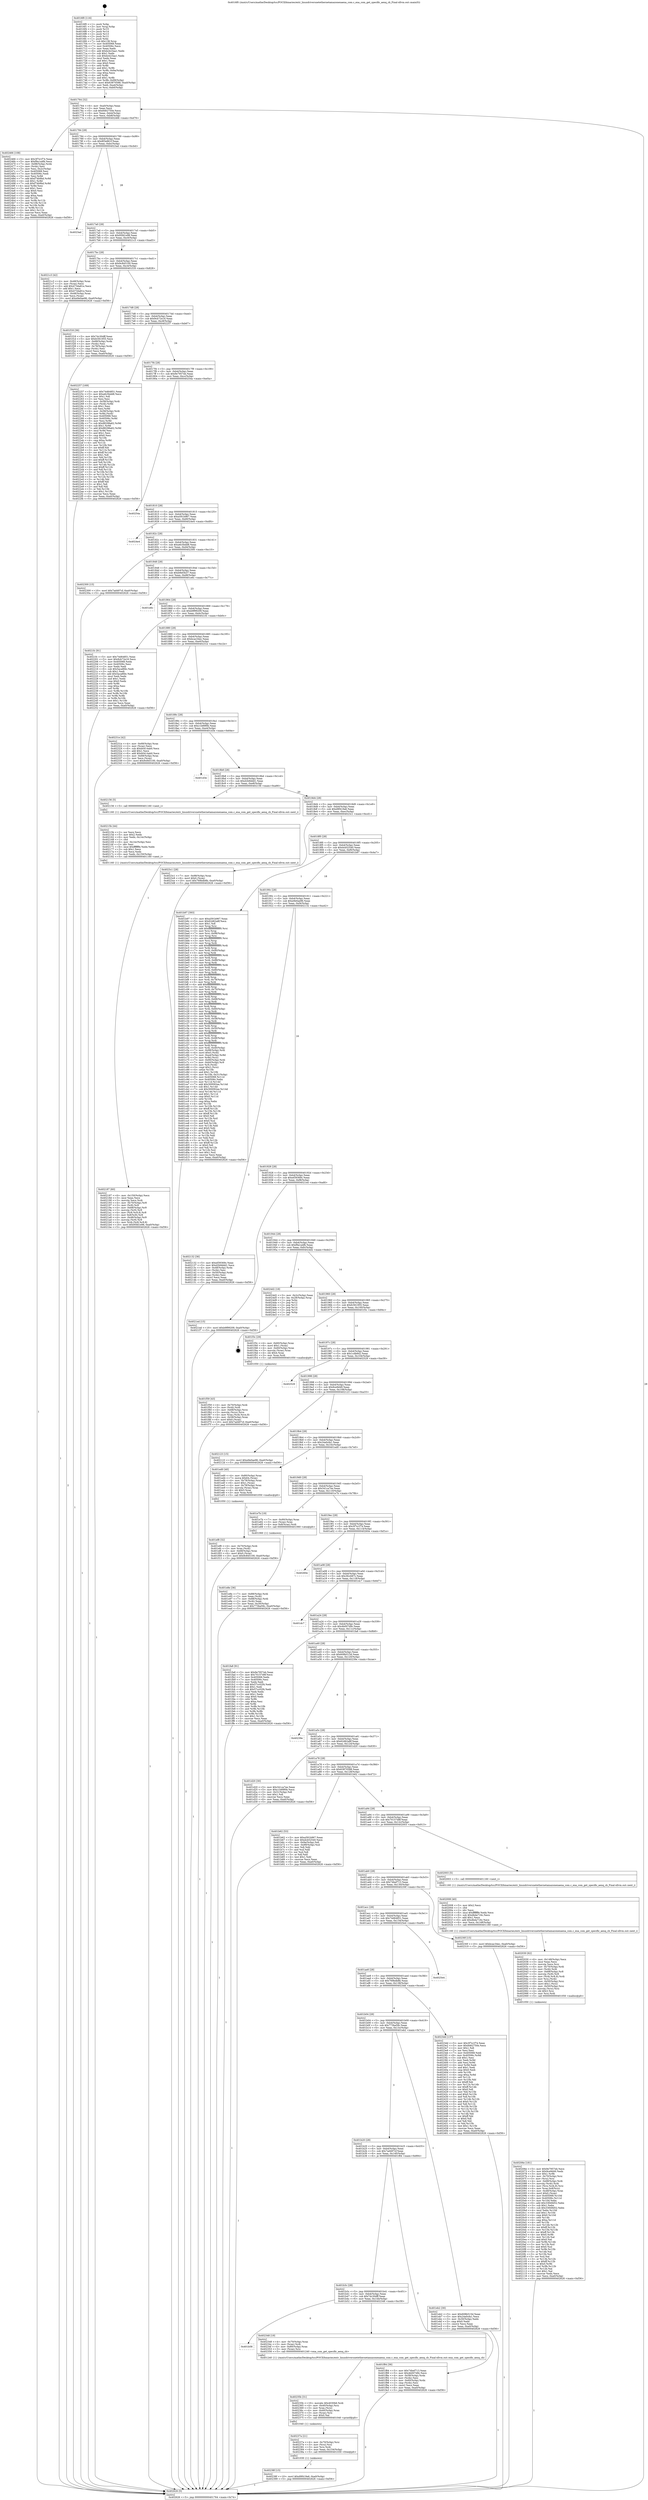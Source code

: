 digraph "0x4016f0" {
  label = "0x4016f0 (/mnt/c/Users/mathe/Desktop/tcc/POCII/binaries/extr_linuxdriversnetethernetamazonenaena_com.c_ena_com_get_specific_aenq_cb_Final-ollvm.out::main(0))"
  labelloc = "t"
  node[shape=record]

  Entry [label="",width=0.3,height=0.3,shape=circle,fillcolor=black,style=filled]
  "0x401764" [label="{
     0x401764 [32]\l
     | [instrs]\l
     &nbsp;&nbsp;0x401764 \<+6\>: mov -0xa0(%rbp),%eax\l
     &nbsp;&nbsp;0x40176a \<+2\>: mov %eax,%ecx\l
     &nbsp;&nbsp;0x40176c \<+6\>: sub $0x8462750e,%ecx\l
     &nbsp;&nbsp;0x401772 \<+6\>: mov %eax,-0xb4(%rbp)\l
     &nbsp;&nbsp;0x401778 \<+6\>: mov %ecx,-0xb8(%rbp)\l
     &nbsp;&nbsp;0x40177e \<+6\>: je 0000000000402466 \<main+0xd76\>\l
  }"]
  "0x402466" [label="{
     0x402466 [108]\l
     | [instrs]\l
     &nbsp;&nbsp;0x402466 \<+5\>: mov $0x3f7e1f74,%eax\l
     &nbsp;&nbsp;0x40246b \<+5\>: mov $0xf9a1a4fb,%ecx\l
     &nbsp;&nbsp;0x402470 \<+7\>: mov -0x98(%rbp),%rdx\l
     &nbsp;&nbsp;0x402477 \<+2\>: mov (%rdx),%esi\l
     &nbsp;&nbsp;0x402479 \<+3\>: mov %esi,-0x2c(%rbp)\l
     &nbsp;&nbsp;0x40247c \<+7\>: mov 0x405068,%esi\l
     &nbsp;&nbsp;0x402483 \<+7\>: mov 0x40506c,%edi\l
     &nbsp;&nbsp;0x40248a \<+3\>: mov %esi,%r8d\l
     &nbsp;&nbsp;0x40248d \<+7\>: add $0xf74b9bd,%r8d\l
     &nbsp;&nbsp;0x402494 \<+4\>: sub $0x1,%r8d\l
     &nbsp;&nbsp;0x402498 \<+7\>: sub $0xf74b9bd,%r8d\l
     &nbsp;&nbsp;0x40249f \<+4\>: imul %r8d,%esi\l
     &nbsp;&nbsp;0x4024a3 \<+3\>: and $0x1,%esi\l
     &nbsp;&nbsp;0x4024a6 \<+3\>: cmp $0x0,%esi\l
     &nbsp;&nbsp;0x4024a9 \<+4\>: sete %r9b\l
     &nbsp;&nbsp;0x4024ad \<+3\>: cmp $0xa,%edi\l
     &nbsp;&nbsp;0x4024b0 \<+4\>: setl %r10b\l
     &nbsp;&nbsp;0x4024b4 \<+3\>: mov %r9b,%r11b\l
     &nbsp;&nbsp;0x4024b7 \<+3\>: and %r10b,%r11b\l
     &nbsp;&nbsp;0x4024ba \<+3\>: xor %r10b,%r9b\l
     &nbsp;&nbsp;0x4024bd \<+3\>: or %r9b,%r11b\l
     &nbsp;&nbsp;0x4024c0 \<+4\>: test $0x1,%r11b\l
     &nbsp;&nbsp;0x4024c4 \<+3\>: cmovne %ecx,%eax\l
     &nbsp;&nbsp;0x4024c7 \<+6\>: mov %eax,-0xa0(%rbp)\l
     &nbsp;&nbsp;0x4024cd \<+5\>: jmp 0000000000402626 \<main+0xf36\>\l
  }"]
  "0x401784" [label="{
     0x401784 [28]\l
     | [instrs]\l
     &nbsp;&nbsp;0x401784 \<+5\>: jmp 0000000000401789 \<main+0x99\>\l
     &nbsp;&nbsp;0x401789 \<+6\>: mov -0xb4(%rbp),%eax\l
     &nbsp;&nbsp;0x40178f \<+5\>: sub $0x8f3e861f,%eax\l
     &nbsp;&nbsp;0x401794 \<+6\>: mov %eax,-0xbc(%rbp)\l
     &nbsp;&nbsp;0x40179a \<+6\>: je 00000000004023ad \<main+0xcbd\>\l
  }"]
  Exit [label="",width=0.3,height=0.3,shape=circle,fillcolor=black,style=filled,peripheries=2]
  "0x4023ad" [label="{
     0x4023ad\l
  }", style=dashed]
  "0x4017a0" [label="{
     0x4017a0 [28]\l
     | [instrs]\l
     &nbsp;&nbsp;0x4017a0 \<+5\>: jmp 00000000004017a5 \<main+0xb5\>\l
     &nbsp;&nbsp;0x4017a5 \<+6\>: mov -0xb4(%rbp),%eax\l
     &nbsp;&nbsp;0x4017ab \<+5\>: sub $0x95fd1e98,%eax\l
     &nbsp;&nbsp;0x4017b0 \<+6\>: mov %eax,-0xc0(%rbp)\l
     &nbsp;&nbsp;0x4017b6 \<+6\>: je 00000000004021c3 \<main+0xad3\>\l
  }"]
  "0x40238f" [label="{
     0x40238f [15]\l
     | [instrs]\l
     &nbsp;&nbsp;0x40238f \<+10\>: movl $0xd9f419a6,-0xa0(%rbp)\l
     &nbsp;&nbsp;0x402399 \<+5\>: jmp 0000000000402626 \<main+0xf36\>\l
  }"]
  "0x4021c3" [label="{
     0x4021c3 [42]\l
     | [instrs]\l
     &nbsp;&nbsp;0x4021c3 \<+4\>: mov -0x48(%rbp),%rax\l
     &nbsp;&nbsp;0x4021c7 \<+2\>: mov (%rax),%ecx\l
     &nbsp;&nbsp;0x4021c9 \<+6\>: add $0x473da81e,%ecx\l
     &nbsp;&nbsp;0x4021cf \<+3\>: add $0x1,%ecx\l
     &nbsp;&nbsp;0x4021d2 \<+6\>: sub $0x473da81e,%ecx\l
     &nbsp;&nbsp;0x4021d8 \<+4\>: mov -0x48(%rbp),%rax\l
     &nbsp;&nbsp;0x4021dc \<+2\>: mov %ecx,(%rax)\l
     &nbsp;&nbsp;0x4021de \<+10\>: movl $0xe9e0ae96,-0xa0(%rbp)\l
     &nbsp;&nbsp;0x4021e8 \<+5\>: jmp 0000000000402626 \<main+0xf36\>\l
  }"]
  "0x4017bc" [label="{
     0x4017bc [28]\l
     | [instrs]\l
     &nbsp;&nbsp;0x4017bc \<+5\>: jmp 00000000004017c1 \<main+0xd1\>\l
     &nbsp;&nbsp;0x4017c1 \<+6\>: mov -0xb4(%rbp),%eax\l
     &nbsp;&nbsp;0x4017c7 \<+5\>: sub $0x9c845100,%eax\l
     &nbsp;&nbsp;0x4017cc \<+6\>: mov %eax,-0xc4(%rbp)\l
     &nbsp;&nbsp;0x4017d2 \<+6\>: je 0000000000401f18 \<main+0x828\>\l
  }"]
  "0x40237a" [label="{
     0x40237a [21]\l
     | [instrs]\l
     &nbsp;&nbsp;0x40237a \<+4\>: mov -0x70(%rbp),%rsi\l
     &nbsp;&nbsp;0x40237e \<+3\>: mov (%rsi),%rsi\l
     &nbsp;&nbsp;0x402381 \<+3\>: mov %rsi,%rdi\l
     &nbsp;&nbsp;0x402384 \<+6\>: mov %eax,-0x154(%rbp)\l
     &nbsp;&nbsp;0x40238a \<+5\>: call 0000000000401030 \<free@plt\>\l
     | [calls]\l
     &nbsp;&nbsp;0x401030 \{1\} (unknown)\l
  }"]
  "0x401f18" [label="{
     0x401f18 [36]\l
     | [instrs]\l
     &nbsp;&nbsp;0x401f18 \<+5\>: mov $0x7dc30dff,%eax\l
     &nbsp;&nbsp;0x401f1d \<+5\>: mov $0xfc561955,%ecx\l
     &nbsp;&nbsp;0x401f22 \<+4\>: mov -0x68(%rbp),%rdx\l
     &nbsp;&nbsp;0x401f26 \<+2\>: mov (%rdx),%esi\l
     &nbsp;&nbsp;0x401f28 \<+4\>: mov -0x78(%rbp),%rdx\l
     &nbsp;&nbsp;0x401f2c \<+2\>: cmp (%rdx),%esi\l
     &nbsp;&nbsp;0x401f2e \<+3\>: cmovl %ecx,%eax\l
     &nbsp;&nbsp;0x401f31 \<+6\>: mov %eax,-0xa0(%rbp)\l
     &nbsp;&nbsp;0x401f37 \<+5\>: jmp 0000000000402626 \<main+0xf36\>\l
  }"]
  "0x4017d8" [label="{
     0x4017d8 [28]\l
     | [instrs]\l
     &nbsp;&nbsp;0x4017d8 \<+5\>: jmp 00000000004017dd \<main+0xed\>\l
     &nbsp;&nbsp;0x4017dd \<+6\>: mov -0xb4(%rbp),%eax\l
     &nbsp;&nbsp;0x4017e3 \<+5\>: sub $0x9cb72e16,%eax\l
     &nbsp;&nbsp;0x4017e8 \<+6\>: mov %eax,-0xc8(%rbp)\l
     &nbsp;&nbsp;0x4017ee \<+6\>: je 0000000000402257 \<main+0xb67\>\l
  }"]
  "0x40235b" [label="{
     0x40235b [31]\l
     | [instrs]\l
     &nbsp;&nbsp;0x40235b \<+10\>: movabs $0x4030b6,%rdi\l
     &nbsp;&nbsp;0x402365 \<+4\>: mov -0x40(%rbp),%rsi\l
     &nbsp;&nbsp;0x402369 \<+3\>: mov %rax,(%rsi)\l
     &nbsp;&nbsp;0x40236c \<+4\>: mov -0x40(%rbp),%rax\l
     &nbsp;&nbsp;0x402370 \<+3\>: mov (%rax),%rsi\l
     &nbsp;&nbsp;0x402373 \<+2\>: mov $0x0,%al\l
     &nbsp;&nbsp;0x402375 \<+5\>: call 0000000000401040 \<printf@plt\>\l
     | [calls]\l
     &nbsp;&nbsp;0x401040 \{1\} (unknown)\l
  }"]
  "0x402257" [label="{
     0x402257 [169]\l
     | [instrs]\l
     &nbsp;&nbsp;0x402257 \<+5\>: mov $0x74d64851,%eax\l
     &nbsp;&nbsp;0x40225c \<+5\>: mov $0xa6c5bdd8,%ecx\l
     &nbsp;&nbsp;0x402261 \<+2\>: mov $0x1,%dl\l
     &nbsp;&nbsp;0x402263 \<+2\>: xor %esi,%esi\l
     &nbsp;&nbsp;0x402265 \<+4\>: mov -0x58(%rbp),%rdi\l
     &nbsp;&nbsp;0x402269 \<+3\>: mov (%rdi),%r8d\l
     &nbsp;&nbsp;0x40226c \<+3\>: sub $0x1,%esi\l
     &nbsp;&nbsp;0x40226f \<+3\>: sub %esi,%r8d\l
     &nbsp;&nbsp;0x402272 \<+4\>: mov -0x58(%rbp),%rdi\l
     &nbsp;&nbsp;0x402276 \<+3\>: mov %r8d,(%rdi)\l
     &nbsp;&nbsp;0x402279 \<+7\>: mov 0x405068,%esi\l
     &nbsp;&nbsp;0x402280 \<+8\>: mov 0x40506c,%r8d\l
     &nbsp;&nbsp;0x402288 \<+3\>: mov %esi,%r9d\l
     &nbsp;&nbsp;0x40228b \<+7\>: sub $0x88298a62,%r9d\l
     &nbsp;&nbsp;0x402292 \<+4\>: sub $0x1,%r9d\l
     &nbsp;&nbsp;0x402296 \<+7\>: add $0x88298a62,%r9d\l
     &nbsp;&nbsp;0x40229d \<+4\>: imul %r9d,%esi\l
     &nbsp;&nbsp;0x4022a1 \<+3\>: and $0x1,%esi\l
     &nbsp;&nbsp;0x4022a4 \<+3\>: cmp $0x0,%esi\l
     &nbsp;&nbsp;0x4022a7 \<+4\>: sete %r10b\l
     &nbsp;&nbsp;0x4022ab \<+4\>: cmp $0xa,%r8d\l
     &nbsp;&nbsp;0x4022af \<+4\>: setl %r11b\l
     &nbsp;&nbsp;0x4022b3 \<+3\>: mov %r10b,%bl\l
     &nbsp;&nbsp;0x4022b6 \<+3\>: xor $0xff,%bl\l
     &nbsp;&nbsp;0x4022b9 \<+3\>: mov %r11b,%r14b\l
     &nbsp;&nbsp;0x4022bc \<+4\>: xor $0xff,%r14b\l
     &nbsp;&nbsp;0x4022c0 \<+3\>: xor $0x1,%dl\l
     &nbsp;&nbsp;0x4022c3 \<+3\>: mov %bl,%r15b\l
     &nbsp;&nbsp;0x4022c6 \<+4\>: and $0xff,%r15b\l
     &nbsp;&nbsp;0x4022ca \<+3\>: and %dl,%r10b\l
     &nbsp;&nbsp;0x4022cd \<+3\>: mov %r14b,%r12b\l
     &nbsp;&nbsp;0x4022d0 \<+4\>: and $0xff,%r12b\l
     &nbsp;&nbsp;0x4022d4 \<+3\>: and %dl,%r11b\l
     &nbsp;&nbsp;0x4022d7 \<+3\>: or %r10b,%r15b\l
     &nbsp;&nbsp;0x4022da \<+3\>: or %r11b,%r12b\l
     &nbsp;&nbsp;0x4022dd \<+3\>: xor %r12b,%r15b\l
     &nbsp;&nbsp;0x4022e0 \<+3\>: or %r14b,%bl\l
     &nbsp;&nbsp;0x4022e3 \<+3\>: xor $0xff,%bl\l
     &nbsp;&nbsp;0x4022e6 \<+3\>: or $0x1,%dl\l
     &nbsp;&nbsp;0x4022e9 \<+2\>: and %dl,%bl\l
     &nbsp;&nbsp;0x4022eb \<+3\>: or %bl,%r15b\l
     &nbsp;&nbsp;0x4022ee \<+4\>: test $0x1,%r15b\l
     &nbsp;&nbsp;0x4022f2 \<+3\>: cmovne %ecx,%eax\l
     &nbsp;&nbsp;0x4022f5 \<+6\>: mov %eax,-0xa0(%rbp)\l
     &nbsp;&nbsp;0x4022fb \<+5\>: jmp 0000000000402626 \<main+0xf36\>\l
  }"]
  "0x4017f4" [label="{
     0x4017f4 [28]\l
     | [instrs]\l
     &nbsp;&nbsp;0x4017f4 \<+5\>: jmp 00000000004017f9 \<main+0x109\>\l
     &nbsp;&nbsp;0x4017f9 \<+6\>: mov -0xb4(%rbp),%eax\l
     &nbsp;&nbsp;0x4017ff \<+5\>: sub $0x9e7957eb,%eax\l
     &nbsp;&nbsp;0x401804 \<+6\>: mov %eax,-0xcc(%rbp)\l
     &nbsp;&nbsp;0x40180a \<+6\>: je 000000000040254a \<main+0xe5a\>\l
  }"]
  "0x401b58" [label="{
     0x401b58\l
  }", style=dashed]
  "0x40254a" [label="{
     0x40254a\l
  }", style=dashed]
  "0x401810" [label="{
     0x401810 [28]\l
     | [instrs]\l
     &nbsp;&nbsp;0x401810 \<+5\>: jmp 0000000000401815 \<main+0x125\>\l
     &nbsp;&nbsp;0x401815 \<+6\>: mov -0xb4(%rbp),%eax\l
     &nbsp;&nbsp;0x40181b \<+5\>: sub $0xa591b967,%eax\l
     &nbsp;&nbsp;0x401820 \<+6\>: mov %eax,-0xd0(%rbp)\l
     &nbsp;&nbsp;0x401826 \<+6\>: je 00000000004024e4 \<main+0xdf4\>\l
  }"]
  "0x402348" [label="{
     0x402348 [19]\l
     | [instrs]\l
     &nbsp;&nbsp;0x402348 \<+4\>: mov -0x70(%rbp),%rax\l
     &nbsp;&nbsp;0x40234c \<+3\>: mov (%rax),%rdi\l
     &nbsp;&nbsp;0x40234f \<+4\>: mov -0x80(%rbp),%rax\l
     &nbsp;&nbsp;0x402353 \<+3\>: mov (%rax),%rsi\l
     &nbsp;&nbsp;0x402356 \<+5\>: call 0000000000401240 \<ena_com_get_specific_aenq_cb\>\l
     | [calls]\l
     &nbsp;&nbsp;0x401240 \{1\} (/mnt/c/Users/mathe/Desktop/tcc/POCII/binaries/extr_linuxdriversnetethernetamazonenaena_com.c_ena_com_get_specific_aenq_cb_Final-ollvm.out::ena_com_get_specific_aenq_cb)\l
  }"]
  "0x4024e4" [label="{
     0x4024e4\l
  }", style=dashed]
  "0x40182c" [label="{
     0x40182c [28]\l
     | [instrs]\l
     &nbsp;&nbsp;0x40182c \<+5\>: jmp 0000000000401831 \<main+0x141\>\l
     &nbsp;&nbsp;0x401831 \<+6\>: mov -0xb4(%rbp),%eax\l
     &nbsp;&nbsp;0x401837 \<+5\>: sub $0xa6c5bdd8,%eax\l
     &nbsp;&nbsp;0x40183c \<+6\>: mov %eax,-0xd4(%rbp)\l
     &nbsp;&nbsp;0x401842 \<+6\>: je 0000000000402300 \<main+0xc10\>\l
  }"]
  "0x402187" [label="{
     0x402187 [60]\l
     | [instrs]\l
     &nbsp;&nbsp;0x402187 \<+6\>: mov -0x150(%rbp),%ecx\l
     &nbsp;&nbsp;0x40218d \<+3\>: imul %eax,%ecx\l
     &nbsp;&nbsp;0x402190 \<+3\>: movslq %ecx,%rdi\l
     &nbsp;&nbsp;0x402193 \<+4\>: mov -0x70(%rbp),%r8\l
     &nbsp;&nbsp;0x402197 \<+3\>: mov (%r8),%r8\l
     &nbsp;&nbsp;0x40219a \<+4\>: mov -0x68(%rbp),%r9\l
     &nbsp;&nbsp;0x40219e \<+3\>: movslq (%r9),%r9\l
     &nbsp;&nbsp;0x4021a1 \<+4\>: mov (%r8,%r9,8),%r8\l
     &nbsp;&nbsp;0x4021a5 \<+4\>: mov 0x8(%r8),%r8\l
     &nbsp;&nbsp;0x4021a9 \<+4\>: mov -0x48(%rbp),%r9\l
     &nbsp;&nbsp;0x4021ad \<+3\>: movslq (%r9),%r9\l
     &nbsp;&nbsp;0x4021b0 \<+4\>: mov %rdi,(%r8,%r9,8)\l
     &nbsp;&nbsp;0x4021b4 \<+10\>: movl $0x95fd1e98,-0xa0(%rbp)\l
     &nbsp;&nbsp;0x4021be \<+5\>: jmp 0000000000402626 \<main+0xf36\>\l
  }"]
  "0x402300" [label="{
     0x402300 [15]\l
     | [instrs]\l
     &nbsp;&nbsp;0x402300 \<+10\>: movl $0x7ad497cf,-0xa0(%rbp)\l
     &nbsp;&nbsp;0x40230a \<+5\>: jmp 0000000000402626 \<main+0xf36\>\l
  }"]
  "0x401848" [label="{
     0x401848 [28]\l
     | [instrs]\l
     &nbsp;&nbsp;0x401848 \<+5\>: jmp 000000000040184d \<main+0x15d\>\l
     &nbsp;&nbsp;0x40184d \<+6\>: mov -0xb4(%rbp),%eax\l
     &nbsp;&nbsp;0x401853 \<+5\>: sub $0xb9ef3b37,%eax\l
     &nbsp;&nbsp;0x401858 \<+6\>: mov %eax,-0xd8(%rbp)\l
     &nbsp;&nbsp;0x40185e \<+6\>: je 0000000000401e6c \<main+0x77c\>\l
  }"]
  "0x40215b" [label="{
     0x40215b [44]\l
     | [instrs]\l
     &nbsp;&nbsp;0x40215b \<+2\>: xor %ecx,%ecx\l
     &nbsp;&nbsp;0x40215d \<+5\>: mov $0x2,%edx\l
     &nbsp;&nbsp;0x402162 \<+6\>: mov %edx,-0x14c(%rbp)\l
     &nbsp;&nbsp;0x402168 \<+1\>: cltd\l
     &nbsp;&nbsp;0x402169 \<+6\>: mov -0x14c(%rbp),%esi\l
     &nbsp;&nbsp;0x40216f \<+2\>: idiv %esi\l
     &nbsp;&nbsp;0x402171 \<+6\>: imul $0xfffffffe,%edx,%edx\l
     &nbsp;&nbsp;0x402177 \<+3\>: sub $0x1,%ecx\l
     &nbsp;&nbsp;0x40217a \<+2\>: sub %ecx,%edx\l
     &nbsp;&nbsp;0x40217c \<+6\>: mov %edx,-0x150(%rbp)\l
     &nbsp;&nbsp;0x402182 \<+5\>: call 0000000000401160 \<next_i\>\l
     | [calls]\l
     &nbsp;&nbsp;0x401160 \{1\} (/mnt/c/Users/mathe/Desktop/tcc/POCII/binaries/extr_linuxdriversnetethernetamazonenaena_com.c_ena_com_get_specific_aenq_cb_Final-ollvm.out::next_i)\l
  }"]
  "0x401e6c" [label="{
     0x401e6c\l
  }", style=dashed]
  "0x401864" [label="{
     0x401864 [28]\l
     | [instrs]\l
     &nbsp;&nbsp;0x401864 \<+5\>: jmp 0000000000401869 \<main+0x179\>\l
     &nbsp;&nbsp;0x401869 \<+6\>: mov -0xb4(%rbp),%eax\l
     &nbsp;&nbsp;0x40186f \<+5\>: sub $0xb9f99209,%eax\l
     &nbsp;&nbsp;0x401874 \<+6\>: mov %eax,-0xdc(%rbp)\l
     &nbsp;&nbsp;0x40187a \<+6\>: je 00000000004021fc \<main+0xb0c\>\l
  }"]
  "0x40206e" [label="{
     0x40206e [181]\l
     | [instrs]\l
     &nbsp;&nbsp;0x40206e \<+5\>: mov $0x9e7957eb,%ecx\l
     &nbsp;&nbsp;0x402073 \<+5\>: mov $0x9ce9d49,%edx\l
     &nbsp;&nbsp;0x402078 \<+3\>: mov $0x1,%r9b\l
     &nbsp;&nbsp;0x40207b \<+4\>: mov -0x70(%rbp),%rsi\l
     &nbsp;&nbsp;0x40207f \<+3\>: mov (%rsi),%rsi\l
     &nbsp;&nbsp;0x402082 \<+4\>: mov -0x68(%rbp),%rdi\l
     &nbsp;&nbsp;0x402086 \<+3\>: movslq (%rdi),%rdi\l
     &nbsp;&nbsp;0x402089 \<+4\>: mov (%rsi,%rdi,8),%rsi\l
     &nbsp;&nbsp;0x40208d \<+4\>: mov %rax,0x8(%rsi)\l
     &nbsp;&nbsp;0x402091 \<+4\>: mov -0x48(%rbp),%rax\l
     &nbsp;&nbsp;0x402095 \<+6\>: movl $0x0,(%rax)\l
     &nbsp;&nbsp;0x40209b \<+8\>: mov 0x405068,%r10d\l
     &nbsp;&nbsp;0x4020a3 \<+8\>: mov 0x40506c,%r11d\l
     &nbsp;&nbsp;0x4020ab \<+3\>: mov %r10d,%ebx\l
     &nbsp;&nbsp;0x4020ae \<+6\>: add $0x33849d52,%ebx\l
     &nbsp;&nbsp;0x4020b4 \<+3\>: sub $0x1,%ebx\l
     &nbsp;&nbsp;0x4020b7 \<+6\>: sub $0x33849d52,%ebx\l
     &nbsp;&nbsp;0x4020bd \<+4\>: imul %ebx,%r10d\l
     &nbsp;&nbsp;0x4020c1 \<+4\>: and $0x1,%r10d\l
     &nbsp;&nbsp;0x4020c5 \<+4\>: cmp $0x0,%r10d\l
     &nbsp;&nbsp;0x4020c9 \<+4\>: sete %r14b\l
     &nbsp;&nbsp;0x4020cd \<+4\>: cmp $0xa,%r11d\l
     &nbsp;&nbsp;0x4020d1 \<+4\>: setl %r15b\l
     &nbsp;&nbsp;0x4020d5 \<+3\>: mov %r14b,%r12b\l
     &nbsp;&nbsp;0x4020d8 \<+4\>: xor $0xff,%r12b\l
     &nbsp;&nbsp;0x4020dc \<+3\>: mov %r15b,%r13b\l
     &nbsp;&nbsp;0x4020df \<+4\>: xor $0xff,%r13b\l
     &nbsp;&nbsp;0x4020e3 \<+4\>: xor $0x0,%r9b\l
     &nbsp;&nbsp;0x4020e7 \<+3\>: mov %r12b,%al\l
     &nbsp;&nbsp;0x4020ea \<+2\>: and $0x0,%al\l
     &nbsp;&nbsp;0x4020ec \<+3\>: and %r9b,%r14b\l
     &nbsp;&nbsp;0x4020ef \<+3\>: mov %r13b,%sil\l
     &nbsp;&nbsp;0x4020f2 \<+4\>: and $0x0,%sil\l
     &nbsp;&nbsp;0x4020f6 \<+3\>: and %r9b,%r15b\l
     &nbsp;&nbsp;0x4020f9 \<+3\>: or %r14b,%al\l
     &nbsp;&nbsp;0x4020fc \<+3\>: or %r15b,%sil\l
     &nbsp;&nbsp;0x4020ff \<+3\>: xor %sil,%al\l
     &nbsp;&nbsp;0x402102 \<+3\>: or %r13b,%r12b\l
     &nbsp;&nbsp;0x402105 \<+4\>: xor $0xff,%r12b\l
     &nbsp;&nbsp;0x402109 \<+4\>: or $0x0,%r9b\l
     &nbsp;&nbsp;0x40210d \<+3\>: and %r9b,%r12b\l
     &nbsp;&nbsp;0x402110 \<+3\>: or %r12b,%al\l
     &nbsp;&nbsp;0x402113 \<+2\>: test $0x1,%al\l
     &nbsp;&nbsp;0x402115 \<+3\>: cmovne %edx,%ecx\l
     &nbsp;&nbsp;0x402118 \<+6\>: mov %ecx,-0xa0(%rbp)\l
     &nbsp;&nbsp;0x40211e \<+5\>: jmp 0000000000402626 \<main+0xf36\>\l
  }"]
  "0x4021fc" [label="{
     0x4021fc [91]\l
     | [instrs]\l
     &nbsp;&nbsp;0x4021fc \<+5\>: mov $0x74d64851,%eax\l
     &nbsp;&nbsp;0x402201 \<+5\>: mov $0x9cb72e16,%ecx\l
     &nbsp;&nbsp;0x402206 \<+7\>: mov 0x405068,%edx\l
     &nbsp;&nbsp;0x40220d \<+7\>: mov 0x40506c,%esi\l
     &nbsp;&nbsp;0x402214 \<+2\>: mov %edx,%edi\l
     &nbsp;&nbsp;0x402216 \<+6\>: sub $0x5aca8fdc,%edi\l
     &nbsp;&nbsp;0x40221c \<+3\>: sub $0x1,%edi\l
     &nbsp;&nbsp;0x40221f \<+6\>: add $0x5aca8fdc,%edi\l
     &nbsp;&nbsp;0x402225 \<+3\>: imul %edi,%edx\l
     &nbsp;&nbsp;0x402228 \<+3\>: and $0x1,%edx\l
     &nbsp;&nbsp;0x40222b \<+3\>: cmp $0x0,%edx\l
     &nbsp;&nbsp;0x40222e \<+4\>: sete %r8b\l
     &nbsp;&nbsp;0x402232 \<+3\>: cmp $0xa,%esi\l
     &nbsp;&nbsp;0x402235 \<+4\>: setl %r9b\l
     &nbsp;&nbsp;0x402239 \<+3\>: mov %r8b,%r10b\l
     &nbsp;&nbsp;0x40223c \<+3\>: and %r9b,%r10b\l
     &nbsp;&nbsp;0x40223f \<+3\>: xor %r9b,%r8b\l
     &nbsp;&nbsp;0x402242 \<+3\>: or %r8b,%r10b\l
     &nbsp;&nbsp;0x402245 \<+4\>: test $0x1,%r10b\l
     &nbsp;&nbsp;0x402249 \<+3\>: cmovne %ecx,%eax\l
     &nbsp;&nbsp;0x40224c \<+6\>: mov %eax,-0xa0(%rbp)\l
     &nbsp;&nbsp;0x402252 \<+5\>: jmp 0000000000402626 \<main+0xf36\>\l
  }"]
  "0x401880" [label="{
     0x401880 [28]\l
     | [instrs]\l
     &nbsp;&nbsp;0x401880 \<+5\>: jmp 0000000000401885 \<main+0x195\>\l
     &nbsp;&nbsp;0x401885 \<+6\>: mov -0xb4(%rbp),%eax\l
     &nbsp;&nbsp;0x40188b \<+5\>: sub $0xbcac34ec,%eax\l
     &nbsp;&nbsp;0x401890 \<+6\>: mov %eax,-0xe0(%rbp)\l
     &nbsp;&nbsp;0x401896 \<+6\>: je 000000000040231e \<main+0xc2e\>\l
  }"]
  "0x402030" [label="{
     0x402030 [62]\l
     | [instrs]\l
     &nbsp;&nbsp;0x402030 \<+6\>: mov -0x148(%rbp),%ecx\l
     &nbsp;&nbsp;0x402036 \<+3\>: imul %eax,%ecx\l
     &nbsp;&nbsp;0x402039 \<+3\>: movslq %ecx,%rsi\l
     &nbsp;&nbsp;0x40203c \<+4\>: mov -0x70(%rbp),%rdi\l
     &nbsp;&nbsp;0x402040 \<+3\>: mov (%rdi),%rdi\l
     &nbsp;&nbsp;0x402043 \<+4\>: mov -0x68(%rbp),%r8\l
     &nbsp;&nbsp;0x402047 \<+3\>: movslq (%r8),%r8\l
     &nbsp;&nbsp;0x40204a \<+4\>: mov (%rdi,%r8,8),%rdi\l
     &nbsp;&nbsp;0x40204e \<+3\>: mov %rsi,(%rdi)\l
     &nbsp;&nbsp;0x402051 \<+4\>: mov -0x50(%rbp),%rsi\l
     &nbsp;&nbsp;0x402055 \<+6\>: movl $0x1,(%rsi)\l
     &nbsp;&nbsp;0x40205b \<+4\>: mov -0x50(%rbp),%rsi\l
     &nbsp;&nbsp;0x40205f \<+3\>: movslq (%rsi),%rsi\l
     &nbsp;&nbsp;0x402062 \<+4\>: shl $0x3,%rsi\l
     &nbsp;&nbsp;0x402066 \<+3\>: mov %rsi,%rdi\l
     &nbsp;&nbsp;0x402069 \<+5\>: call 0000000000401050 \<malloc@plt\>\l
     | [calls]\l
     &nbsp;&nbsp;0x401050 \{1\} (unknown)\l
  }"]
  "0x40231e" [label="{
     0x40231e [42]\l
     | [instrs]\l
     &nbsp;&nbsp;0x40231e \<+4\>: mov -0x68(%rbp),%rax\l
     &nbsp;&nbsp;0x402322 \<+2\>: mov (%rax),%ecx\l
     &nbsp;&nbsp;0x402324 \<+6\>: sub $0xb0414ab0,%ecx\l
     &nbsp;&nbsp;0x40232a \<+3\>: add $0x1,%ecx\l
     &nbsp;&nbsp;0x40232d \<+6\>: add $0xb0414ab0,%ecx\l
     &nbsp;&nbsp;0x402333 \<+4\>: mov -0x68(%rbp),%rax\l
     &nbsp;&nbsp;0x402337 \<+2\>: mov %ecx,(%rax)\l
     &nbsp;&nbsp;0x402339 \<+10\>: movl $0x9c845100,-0xa0(%rbp)\l
     &nbsp;&nbsp;0x402343 \<+5\>: jmp 0000000000402626 \<main+0xf36\>\l
  }"]
  "0x40189c" [label="{
     0x40189c [28]\l
     | [instrs]\l
     &nbsp;&nbsp;0x40189c \<+5\>: jmp 00000000004018a1 \<main+0x1b1\>\l
     &nbsp;&nbsp;0x4018a1 \<+6\>: mov -0xb4(%rbp),%eax\l
     &nbsp;&nbsp;0x4018a7 \<+5\>: sub $0xc1b89f0b,%eax\l
     &nbsp;&nbsp;0x4018ac \<+6\>: mov %eax,-0xe4(%rbp)\l
     &nbsp;&nbsp;0x4018b2 \<+6\>: je 0000000000401d3e \<main+0x64e\>\l
  }"]
  "0x402008" [label="{
     0x402008 [40]\l
     | [instrs]\l
     &nbsp;&nbsp;0x402008 \<+5\>: mov $0x2,%ecx\l
     &nbsp;&nbsp;0x40200d \<+1\>: cltd\l
     &nbsp;&nbsp;0x40200e \<+2\>: idiv %ecx\l
     &nbsp;&nbsp;0x402010 \<+6\>: imul $0xfffffffe,%edx,%ecx\l
     &nbsp;&nbsp;0x402016 \<+6\>: sub $0xdbda716c,%ecx\l
     &nbsp;&nbsp;0x40201c \<+3\>: add $0x1,%ecx\l
     &nbsp;&nbsp;0x40201f \<+6\>: add $0xdbda716c,%ecx\l
     &nbsp;&nbsp;0x402025 \<+6\>: mov %ecx,-0x148(%rbp)\l
     &nbsp;&nbsp;0x40202b \<+5\>: call 0000000000401160 \<next_i\>\l
     | [calls]\l
     &nbsp;&nbsp;0x401160 \{1\} (/mnt/c/Users/mathe/Desktop/tcc/POCII/binaries/extr_linuxdriversnetethernetamazonenaena_com.c_ena_com_get_specific_aenq_cb_Final-ollvm.out::next_i)\l
  }"]
  "0x401d3e" [label="{
     0x401d3e\l
  }", style=dashed]
  "0x4018b8" [label="{
     0x4018b8 [28]\l
     | [instrs]\l
     &nbsp;&nbsp;0x4018b8 \<+5\>: jmp 00000000004018bd \<main+0x1cd\>\l
     &nbsp;&nbsp;0x4018bd \<+6\>: mov -0xb4(%rbp),%eax\l
     &nbsp;&nbsp;0x4018c3 \<+5\>: sub $0xd2b9ddd1,%eax\l
     &nbsp;&nbsp;0x4018c8 \<+6\>: mov %eax,-0xe8(%rbp)\l
     &nbsp;&nbsp;0x4018ce \<+6\>: je 0000000000402156 \<main+0xa66\>\l
  }"]
  "0x401b3c" [label="{
     0x401b3c [28]\l
     | [instrs]\l
     &nbsp;&nbsp;0x401b3c \<+5\>: jmp 0000000000401b41 \<main+0x451\>\l
     &nbsp;&nbsp;0x401b41 \<+6\>: mov -0xb4(%rbp),%eax\l
     &nbsp;&nbsp;0x401b47 \<+5\>: sub $0x7dc30dff,%eax\l
     &nbsp;&nbsp;0x401b4c \<+6\>: mov %eax,-0x144(%rbp)\l
     &nbsp;&nbsp;0x401b52 \<+6\>: je 0000000000402348 \<main+0xc58\>\l
  }"]
  "0x402156" [label="{
     0x402156 [5]\l
     | [instrs]\l
     &nbsp;&nbsp;0x402156 \<+5\>: call 0000000000401160 \<next_i\>\l
     | [calls]\l
     &nbsp;&nbsp;0x401160 \{1\} (/mnt/c/Users/mathe/Desktop/tcc/POCII/binaries/extr_linuxdriversnetethernetamazonenaena_com.c_ena_com_get_specific_aenq_cb_Final-ollvm.out::next_i)\l
  }"]
  "0x4018d4" [label="{
     0x4018d4 [28]\l
     | [instrs]\l
     &nbsp;&nbsp;0x4018d4 \<+5\>: jmp 00000000004018d9 \<main+0x1e9\>\l
     &nbsp;&nbsp;0x4018d9 \<+6\>: mov -0xb4(%rbp),%eax\l
     &nbsp;&nbsp;0x4018df \<+5\>: sub $0xd9f419a6,%eax\l
     &nbsp;&nbsp;0x4018e4 \<+6\>: mov %eax,-0xec(%rbp)\l
     &nbsp;&nbsp;0x4018ea \<+6\>: je 00000000004023c1 \<main+0xcd1\>\l
  }"]
  "0x401f84" [label="{
     0x401f84 [36]\l
     | [instrs]\l
     &nbsp;&nbsp;0x401f84 \<+5\>: mov $0x74bef713,%eax\l
     &nbsp;&nbsp;0x401f89 \<+5\>: mov $0x4b007d9c,%ecx\l
     &nbsp;&nbsp;0x401f8e \<+4\>: mov -0x58(%rbp),%rdx\l
     &nbsp;&nbsp;0x401f92 \<+2\>: mov (%rdx),%esi\l
     &nbsp;&nbsp;0x401f94 \<+4\>: mov -0x60(%rbp),%rdx\l
     &nbsp;&nbsp;0x401f98 \<+2\>: cmp (%rdx),%esi\l
     &nbsp;&nbsp;0x401f9a \<+3\>: cmovl %ecx,%eax\l
     &nbsp;&nbsp;0x401f9d \<+6\>: mov %eax,-0xa0(%rbp)\l
     &nbsp;&nbsp;0x401fa3 \<+5\>: jmp 0000000000402626 \<main+0xf36\>\l
  }"]
  "0x4023c1" [label="{
     0x4023c1 [28]\l
     | [instrs]\l
     &nbsp;&nbsp;0x4023c1 \<+7\>: mov -0x98(%rbp),%rax\l
     &nbsp;&nbsp;0x4023c8 \<+6\>: movl $0x0,(%rax)\l
     &nbsp;&nbsp;0x4023ce \<+10\>: movl $0x769bdb8b,-0xa0(%rbp)\l
     &nbsp;&nbsp;0x4023d8 \<+5\>: jmp 0000000000402626 \<main+0xf36\>\l
  }"]
  "0x4018f0" [label="{
     0x4018f0 [28]\l
     | [instrs]\l
     &nbsp;&nbsp;0x4018f0 \<+5\>: jmp 00000000004018f5 \<main+0x205\>\l
     &nbsp;&nbsp;0x4018f5 \<+6\>: mov -0xb4(%rbp),%eax\l
     &nbsp;&nbsp;0x4018fb \<+5\>: sub $0xdcb52540,%eax\l
     &nbsp;&nbsp;0x401900 \<+6\>: mov %eax,-0xf0(%rbp)\l
     &nbsp;&nbsp;0x401906 \<+6\>: je 0000000000401b97 \<main+0x4a7\>\l
  }"]
  "0x401f59" [label="{
     0x401f59 [43]\l
     | [instrs]\l
     &nbsp;&nbsp;0x401f59 \<+4\>: mov -0x70(%rbp),%rdi\l
     &nbsp;&nbsp;0x401f5d \<+3\>: mov (%rdi),%rdi\l
     &nbsp;&nbsp;0x401f60 \<+4\>: mov -0x68(%rbp),%rcx\l
     &nbsp;&nbsp;0x401f64 \<+3\>: movslq (%rcx),%rcx\l
     &nbsp;&nbsp;0x401f67 \<+4\>: mov %rax,(%rdi,%rcx,8)\l
     &nbsp;&nbsp;0x401f6b \<+4\>: mov -0x58(%rbp),%rax\l
     &nbsp;&nbsp;0x401f6f \<+6\>: movl $0x0,(%rax)\l
     &nbsp;&nbsp;0x401f75 \<+10\>: movl $0x7ad497cf,-0xa0(%rbp)\l
     &nbsp;&nbsp;0x401f7f \<+5\>: jmp 0000000000402626 \<main+0xf36\>\l
  }"]
  "0x401b97" [label="{
     0x401b97 [393]\l
     | [instrs]\l
     &nbsp;&nbsp;0x401b97 \<+5\>: mov $0xa591b967,%eax\l
     &nbsp;&nbsp;0x401b9c \<+5\>: mov $0x62d62a8f,%ecx\l
     &nbsp;&nbsp;0x401ba1 \<+2\>: mov $0x1,%dl\l
     &nbsp;&nbsp;0x401ba3 \<+3\>: mov %rsp,%rsi\l
     &nbsp;&nbsp;0x401ba6 \<+4\>: add $0xfffffffffffffff0,%rsi\l
     &nbsp;&nbsp;0x401baa \<+3\>: mov %rsi,%rsp\l
     &nbsp;&nbsp;0x401bad \<+7\>: mov %rsi,-0x98(%rbp)\l
     &nbsp;&nbsp;0x401bb4 \<+3\>: mov %rsp,%rsi\l
     &nbsp;&nbsp;0x401bb7 \<+4\>: add $0xfffffffffffffff0,%rsi\l
     &nbsp;&nbsp;0x401bbb \<+3\>: mov %rsi,%rsp\l
     &nbsp;&nbsp;0x401bbe \<+3\>: mov %rsp,%rdi\l
     &nbsp;&nbsp;0x401bc1 \<+4\>: add $0xfffffffffffffff0,%rdi\l
     &nbsp;&nbsp;0x401bc5 \<+3\>: mov %rdi,%rsp\l
     &nbsp;&nbsp;0x401bc8 \<+7\>: mov %rdi,-0x90(%rbp)\l
     &nbsp;&nbsp;0x401bcf \<+3\>: mov %rsp,%rdi\l
     &nbsp;&nbsp;0x401bd2 \<+4\>: add $0xfffffffffffffff0,%rdi\l
     &nbsp;&nbsp;0x401bd6 \<+3\>: mov %rdi,%rsp\l
     &nbsp;&nbsp;0x401bd9 \<+7\>: mov %rdi,-0x88(%rbp)\l
     &nbsp;&nbsp;0x401be0 \<+3\>: mov %rsp,%rdi\l
     &nbsp;&nbsp;0x401be3 \<+4\>: add $0xfffffffffffffff0,%rdi\l
     &nbsp;&nbsp;0x401be7 \<+3\>: mov %rdi,%rsp\l
     &nbsp;&nbsp;0x401bea \<+4\>: mov %rdi,-0x80(%rbp)\l
     &nbsp;&nbsp;0x401bee \<+3\>: mov %rsp,%rdi\l
     &nbsp;&nbsp;0x401bf1 \<+4\>: add $0xfffffffffffffff0,%rdi\l
     &nbsp;&nbsp;0x401bf5 \<+3\>: mov %rdi,%rsp\l
     &nbsp;&nbsp;0x401bf8 \<+4\>: mov %rdi,-0x78(%rbp)\l
     &nbsp;&nbsp;0x401bfc \<+3\>: mov %rsp,%rdi\l
     &nbsp;&nbsp;0x401bff \<+4\>: add $0xfffffffffffffff0,%rdi\l
     &nbsp;&nbsp;0x401c03 \<+3\>: mov %rdi,%rsp\l
     &nbsp;&nbsp;0x401c06 \<+4\>: mov %rdi,-0x70(%rbp)\l
     &nbsp;&nbsp;0x401c0a \<+3\>: mov %rsp,%rdi\l
     &nbsp;&nbsp;0x401c0d \<+4\>: add $0xfffffffffffffff0,%rdi\l
     &nbsp;&nbsp;0x401c11 \<+3\>: mov %rdi,%rsp\l
     &nbsp;&nbsp;0x401c14 \<+4\>: mov %rdi,-0x68(%rbp)\l
     &nbsp;&nbsp;0x401c18 \<+3\>: mov %rsp,%rdi\l
     &nbsp;&nbsp;0x401c1b \<+4\>: add $0xfffffffffffffff0,%rdi\l
     &nbsp;&nbsp;0x401c1f \<+3\>: mov %rdi,%rsp\l
     &nbsp;&nbsp;0x401c22 \<+4\>: mov %rdi,-0x60(%rbp)\l
     &nbsp;&nbsp;0x401c26 \<+3\>: mov %rsp,%rdi\l
     &nbsp;&nbsp;0x401c29 \<+4\>: add $0xfffffffffffffff0,%rdi\l
     &nbsp;&nbsp;0x401c2d \<+3\>: mov %rdi,%rsp\l
     &nbsp;&nbsp;0x401c30 \<+4\>: mov %rdi,-0x58(%rbp)\l
     &nbsp;&nbsp;0x401c34 \<+3\>: mov %rsp,%rdi\l
     &nbsp;&nbsp;0x401c37 \<+4\>: add $0xfffffffffffffff0,%rdi\l
     &nbsp;&nbsp;0x401c3b \<+3\>: mov %rdi,%rsp\l
     &nbsp;&nbsp;0x401c3e \<+4\>: mov %rdi,-0x50(%rbp)\l
     &nbsp;&nbsp;0x401c42 \<+3\>: mov %rsp,%rdi\l
     &nbsp;&nbsp;0x401c45 \<+4\>: add $0xfffffffffffffff0,%rdi\l
     &nbsp;&nbsp;0x401c49 \<+3\>: mov %rdi,%rsp\l
     &nbsp;&nbsp;0x401c4c \<+4\>: mov %rdi,-0x48(%rbp)\l
     &nbsp;&nbsp;0x401c50 \<+3\>: mov %rsp,%rdi\l
     &nbsp;&nbsp;0x401c53 \<+4\>: add $0xfffffffffffffff0,%rdi\l
     &nbsp;&nbsp;0x401c57 \<+3\>: mov %rdi,%rsp\l
     &nbsp;&nbsp;0x401c5a \<+4\>: mov %rdi,-0x40(%rbp)\l
     &nbsp;&nbsp;0x401c5e \<+7\>: mov -0x98(%rbp),%rdi\l
     &nbsp;&nbsp;0x401c65 \<+6\>: movl $0x0,(%rdi)\l
     &nbsp;&nbsp;0x401c6b \<+7\>: mov -0xa4(%rbp),%r8d\l
     &nbsp;&nbsp;0x401c72 \<+3\>: mov %r8d,(%rsi)\l
     &nbsp;&nbsp;0x401c75 \<+7\>: mov -0x90(%rbp),%rdi\l
     &nbsp;&nbsp;0x401c7c \<+7\>: mov -0xb0(%rbp),%r9\l
     &nbsp;&nbsp;0x401c83 \<+3\>: mov %r9,(%rdi)\l
     &nbsp;&nbsp;0x401c86 \<+3\>: cmpl $0x2,(%rsi)\l
     &nbsp;&nbsp;0x401c89 \<+4\>: setne %r10b\l
     &nbsp;&nbsp;0x401c8d \<+4\>: and $0x1,%r10b\l
     &nbsp;&nbsp;0x401c91 \<+4\>: mov %r10b,-0x31(%rbp)\l
     &nbsp;&nbsp;0x401c95 \<+8\>: mov 0x405068,%r11d\l
     &nbsp;&nbsp;0x401c9d \<+7\>: mov 0x40506c,%ebx\l
     &nbsp;&nbsp;0x401ca4 \<+3\>: mov %r11d,%r14d\l
     &nbsp;&nbsp;0x401ca7 \<+7\>: add $0x300092ee,%r14d\l
     &nbsp;&nbsp;0x401cae \<+4\>: sub $0x1,%r14d\l
     &nbsp;&nbsp;0x401cb2 \<+7\>: sub $0x300092ee,%r14d\l
     &nbsp;&nbsp;0x401cb9 \<+4\>: imul %r14d,%r11d\l
     &nbsp;&nbsp;0x401cbd \<+4\>: and $0x1,%r11d\l
     &nbsp;&nbsp;0x401cc1 \<+4\>: cmp $0x0,%r11d\l
     &nbsp;&nbsp;0x401cc5 \<+4\>: sete %r10b\l
     &nbsp;&nbsp;0x401cc9 \<+3\>: cmp $0xa,%ebx\l
     &nbsp;&nbsp;0x401ccc \<+4\>: setl %r15b\l
     &nbsp;&nbsp;0x401cd0 \<+3\>: mov %r10b,%r12b\l
     &nbsp;&nbsp;0x401cd3 \<+4\>: xor $0xff,%r12b\l
     &nbsp;&nbsp;0x401cd7 \<+3\>: mov %r15b,%r13b\l
     &nbsp;&nbsp;0x401cda \<+4\>: xor $0xff,%r13b\l
     &nbsp;&nbsp;0x401cde \<+3\>: xor $0x0,%dl\l
     &nbsp;&nbsp;0x401ce1 \<+3\>: mov %r12b,%sil\l
     &nbsp;&nbsp;0x401ce4 \<+4\>: and $0x0,%sil\l
     &nbsp;&nbsp;0x401ce8 \<+3\>: and %dl,%r10b\l
     &nbsp;&nbsp;0x401ceb \<+3\>: mov %r13b,%dil\l
     &nbsp;&nbsp;0x401cee \<+4\>: and $0x0,%dil\l
     &nbsp;&nbsp;0x401cf2 \<+3\>: and %dl,%r15b\l
     &nbsp;&nbsp;0x401cf5 \<+3\>: or %r10b,%sil\l
     &nbsp;&nbsp;0x401cf8 \<+3\>: or %r15b,%dil\l
     &nbsp;&nbsp;0x401cfb \<+3\>: xor %dil,%sil\l
     &nbsp;&nbsp;0x401cfe \<+3\>: or %r13b,%r12b\l
     &nbsp;&nbsp;0x401d01 \<+4\>: xor $0xff,%r12b\l
     &nbsp;&nbsp;0x401d05 \<+3\>: or $0x0,%dl\l
     &nbsp;&nbsp;0x401d08 \<+3\>: and %dl,%r12b\l
     &nbsp;&nbsp;0x401d0b \<+3\>: or %r12b,%sil\l
     &nbsp;&nbsp;0x401d0e \<+4\>: test $0x1,%sil\l
     &nbsp;&nbsp;0x401d12 \<+3\>: cmovne %ecx,%eax\l
     &nbsp;&nbsp;0x401d15 \<+6\>: mov %eax,-0xa0(%rbp)\l
     &nbsp;&nbsp;0x401d1b \<+5\>: jmp 0000000000402626 \<main+0xf36\>\l
  }"]
  "0x40190c" [label="{
     0x40190c [28]\l
     | [instrs]\l
     &nbsp;&nbsp;0x40190c \<+5\>: jmp 0000000000401911 \<main+0x221\>\l
     &nbsp;&nbsp;0x401911 \<+6\>: mov -0xb4(%rbp),%eax\l
     &nbsp;&nbsp;0x401917 \<+5\>: sub $0xe9e0ae96,%eax\l
     &nbsp;&nbsp;0x40191c \<+6\>: mov %eax,-0xf4(%rbp)\l
     &nbsp;&nbsp;0x401922 \<+6\>: je 0000000000402132 \<main+0xa42\>\l
  }"]
  "0x401ef8" [label="{
     0x401ef8 [32]\l
     | [instrs]\l
     &nbsp;&nbsp;0x401ef8 \<+4\>: mov -0x70(%rbp),%rdi\l
     &nbsp;&nbsp;0x401efc \<+3\>: mov %rax,(%rdi)\l
     &nbsp;&nbsp;0x401eff \<+4\>: mov -0x68(%rbp),%rax\l
     &nbsp;&nbsp;0x401f03 \<+6\>: movl $0x0,(%rax)\l
     &nbsp;&nbsp;0x401f09 \<+10\>: movl $0x9c845100,-0xa0(%rbp)\l
     &nbsp;&nbsp;0x401f13 \<+5\>: jmp 0000000000402626 \<main+0xf36\>\l
  }"]
  "0x402132" [label="{
     0x402132 [36]\l
     | [instrs]\l
     &nbsp;&nbsp;0x402132 \<+5\>: mov $0xef39369c,%eax\l
     &nbsp;&nbsp;0x402137 \<+5\>: mov $0xd2b9ddd1,%ecx\l
     &nbsp;&nbsp;0x40213c \<+4\>: mov -0x48(%rbp),%rdx\l
     &nbsp;&nbsp;0x402140 \<+2\>: mov (%rdx),%esi\l
     &nbsp;&nbsp;0x402142 \<+4\>: mov -0x50(%rbp),%rdx\l
     &nbsp;&nbsp;0x402146 \<+2\>: cmp (%rdx),%esi\l
     &nbsp;&nbsp;0x402148 \<+3\>: cmovl %ecx,%eax\l
     &nbsp;&nbsp;0x40214b \<+6\>: mov %eax,-0xa0(%rbp)\l
     &nbsp;&nbsp;0x402151 \<+5\>: jmp 0000000000402626 \<main+0xf36\>\l
  }"]
  "0x401928" [label="{
     0x401928 [28]\l
     | [instrs]\l
     &nbsp;&nbsp;0x401928 \<+5\>: jmp 000000000040192d \<main+0x23d\>\l
     &nbsp;&nbsp;0x40192d \<+6\>: mov -0xb4(%rbp),%eax\l
     &nbsp;&nbsp;0x401933 \<+5\>: sub $0xef39369c,%eax\l
     &nbsp;&nbsp;0x401938 \<+6\>: mov %eax,-0xf8(%rbp)\l
     &nbsp;&nbsp;0x40193e \<+6\>: je 00000000004021ed \<main+0xafd\>\l
  }"]
  "0x401b20" [label="{
     0x401b20 [28]\l
     | [instrs]\l
     &nbsp;&nbsp;0x401b20 \<+5\>: jmp 0000000000401b25 \<main+0x435\>\l
     &nbsp;&nbsp;0x401b25 \<+6\>: mov -0xb4(%rbp),%eax\l
     &nbsp;&nbsp;0x401b2b \<+5\>: sub $0x7ad497cf,%eax\l
     &nbsp;&nbsp;0x401b30 \<+6\>: mov %eax,-0x140(%rbp)\l
     &nbsp;&nbsp;0x401b36 \<+6\>: je 0000000000401f84 \<main+0x894\>\l
  }"]
  "0x4021ed" [label="{
     0x4021ed [15]\l
     | [instrs]\l
     &nbsp;&nbsp;0x4021ed \<+10\>: movl $0xb9f99209,-0xa0(%rbp)\l
     &nbsp;&nbsp;0x4021f7 \<+5\>: jmp 0000000000402626 \<main+0xf36\>\l
  }"]
  "0x401944" [label="{
     0x401944 [28]\l
     | [instrs]\l
     &nbsp;&nbsp;0x401944 \<+5\>: jmp 0000000000401949 \<main+0x259\>\l
     &nbsp;&nbsp;0x401949 \<+6\>: mov -0xb4(%rbp),%eax\l
     &nbsp;&nbsp;0x40194f \<+5\>: sub $0xf9a1a4fb,%eax\l
     &nbsp;&nbsp;0x401954 \<+6\>: mov %eax,-0xfc(%rbp)\l
     &nbsp;&nbsp;0x40195a \<+6\>: je 00000000004024d2 \<main+0xde2\>\l
  }"]
  "0x401eb2" [label="{
     0x401eb2 [30]\l
     | [instrs]\l
     &nbsp;&nbsp;0x401eb2 \<+5\>: mov $0x608b515d,%eax\l
     &nbsp;&nbsp;0x401eb7 \<+5\>: mov $0x24a0cfa1,%ecx\l
     &nbsp;&nbsp;0x401ebc \<+3\>: mov -0x30(%rbp),%edx\l
     &nbsp;&nbsp;0x401ebf \<+3\>: cmp $0x0,%edx\l
     &nbsp;&nbsp;0x401ec2 \<+3\>: cmove %ecx,%eax\l
     &nbsp;&nbsp;0x401ec5 \<+6\>: mov %eax,-0xa0(%rbp)\l
     &nbsp;&nbsp;0x401ecb \<+5\>: jmp 0000000000402626 \<main+0xf36\>\l
  }"]
  "0x4024d2" [label="{
     0x4024d2 [18]\l
     | [instrs]\l
     &nbsp;&nbsp;0x4024d2 \<+3\>: mov -0x2c(%rbp),%eax\l
     &nbsp;&nbsp;0x4024d5 \<+4\>: lea -0x28(%rbp),%rsp\l
     &nbsp;&nbsp;0x4024d9 \<+1\>: pop %rbx\l
     &nbsp;&nbsp;0x4024da \<+2\>: pop %r12\l
     &nbsp;&nbsp;0x4024dc \<+2\>: pop %r13\l
     &nbsp;&nbsp;0x4024de \<+2\>: pop %r14\l
     &nbsp;&nbsp;0x4024e0 \<+2\>: pop %r15\l
     &nbsp;&nbsp;0x4024e2 \<+1\>: pop %rbp\l
     &nbsp;&nbsp;0x4024e3 \<+1\>: ret\l
  }"]
  "0x401960" [label="{
     0x401960 [28]\l
     | [instrs]\l
     &nbsp;&nbsp;0x401960 \<+5\>: jmp 0000000000401965 \<main+0x275\>\l
     &nbsp;&nbsp;0x401965 \<+6\>: mov -0xb4(%rbp),%eax\l
     &nbsp;&nbsp;0x40196b \<+5\>: sub $0xfc561955,%eax\l
     &nbsp;&nbsp;0x401970 \<+6\>: mov %eax,-0x100(%rbp)\l
     &nbsp;&nbsp;0x401976 \<+6\>: je 0000000000401f3c \<main+0x84c\>\l
  }"]
  "0x401b04" [label="{
     0x401b04 [28]\l
     | [instrs]\l
     &nbsp;&nbsp;0x401b04 \<+5\>: jmp 0000000000401b09 \<main+0x419\>\l
     &nbsp;&nbsp;0x401b09 \<+6\>: mov -0xb4(%rbp),%eax\l
     &nbsp;&nbsp;0x401b0f \<+5\>: sub $0x773ba59c,%eax\l
     &nbsp;&nbsp;0x401b14 \<+6\>: mov %eax,-0x13c(%rbp)\l
     &nbsp;&nbsp;0x401b1a \<+6\>: je 0000000000401eb2 \<main+0x7c2\>\l
  }"]
  "0x401f3c" [label="{
     0x401f3c [29]\l
     | [instrs]\l
     &nbsp;&nbsp;0x401f3c \<+4\>: mov -0x60(%rbp),%rax\l
     &nbsp;&nbsp;0x401f40 \<+6\>: movl $0x1,(%rax)\l
     &nbsp;&nbsp;0x401f46 \<+4\>: mov -0x60(%rbp),%rax\l
     &nbsp;&nbsp;0x401f4a \<+3\>: movslq (%rax),%rax\l
     &nbsp;&nbsp;0x401f4d \<+4\>: shl $0x4,%rax\l
     &nbsp;&nbsp;0x401f51 \<+3\>: mov %rax,%rdi\l
     &nbsp;&nbsp;0x401f54 \<+5\>: call 0000000000401050 \<malloc@plt\>\l
     | [calls]\l
     &nbsp;&nbsp;0x401050 \{1\} (unknown)\l
  }"]
  "0x40197c" [label="{
     0x40197c [28]\l
     | [instrs]\l
     &nbsp;&nbsp;0x40197c \<+5\>: jmp 0000000000401981 \<main+0x291\>\l
     &nbsp;&nbsp;0x401981 \<+6\>: mov -0xb4(%rbp),%eax\l
     &nbsp;&nbsp;0x401987 \<+5\>: sub $0x1cdb842,%eax\l
     &nbsp;&nbsp;0x40198c \<+6\>: mov %eax,-0x104(%rbp)\l
     &nbsp;&nbsp;0x401992 \<+6\>: je 0000000000402529 \<main+0xe39\>\l
  }"]
  "0x4023dd" [label="{
     0x4023dd [137]\l
     | [instrs]\l
     &nbsp;&nbsp;0x4023dd \<+5\>: mov $0x3f7e1f74,%eax\l
     &nbsp;&nbsp;0x4023e2 \<+5\>: mov $0x8462750e,%ecx\l
     &nbsp;&nbsp;0x4023e7 \<+2\>: mov $0x1,%dl\l
     &nbsp;&nbsp;0x4023e9 \<+2\>: xor %esi,%esi\l
     &nbsp;&nbsp;0x4023eb \<+7\>: mov 0x405068,%edi\l
     &nbsp;&nbsp;0x4023f2 \<+8\>: mov 0x40506c,%r8d\l
     &nbsp;&nbsp;0x4023fa \<+3\>: sub $0x1,%esi\l
     &nbsp;&nbsp;0x4023fd \<+3\>: mov %edi,%r9d\l
     &nbsp;&nbsp;0x402400 \<+3\>: add %esi,%r9d\l
     &nbsp;&nbsp;0x402403 \<+4\>: imul %r9d,%edi\l
     &nbsp;&nbsp;0x402407 \<+3\>: and $0x1,%edi\l
     &nbsp;&nbsp;0x40240a \<+3\>: cmp $0x0,%edi\l
     &nbsp;&nbsp;0x40240d \<+4\>: sete %r10b\l
     &nbsp;&nbsp;0x402411 \<+4\>: cmp $0xa,%r8d\l
     &nbsp;&nbsp;0x402415 \<+4\>: setl %r11b\l
     &nbsp;&nbsp;0x402419 \<+3\>: mov %r10b,%bl\l
     &nbsp;&nbsp;0x40241c \<+3\>: xor $0xff,%bl\l
     &nbsp;&nbsp;0x40241f \<+3\>: mov %r11b,%r14b\l
     &nbsp;&nbsp;0x402422 \<+4\>: xor $0xff,%r14b\l
     &nbsp;&nbsp;0x402426 \<+3\>: xor $0x0,%dl\l
     &nbsp;&nbsp;0x402429 \<+3\>: mov %bl,%r15b\l
     &nbsp;&nbsp;0x40242c \<+4\>: and $0x0,%r15b\l
     &nbsp;&nbsp;0x402430 \<+3\>: and %dl,%r10b\l
     &nbsp;&nbsp;0x402433 \<+3\>: mov %r14b,%r12b\l
     &nbsp;&nbsp;0x402436 \<+4\>: and $0x0,%r12b\l
     &nbsp;&nbsp;0x40243a \<+3\>: and %dl,%r11b\l
     &nbsp;&nbsp;0x40243d \<+3\>: or %r10b,%r15b\l
     &nbsp;&nbsp;0x402440 \<+3\>: or %r11b,%r12b\l
     &nbsp;&nbsp;0x402443 \<+3\>: xor %r12b,%r15b\l
     &nbsp;&nbsp;0x402446 \<+3\>: or %r14b,%bl\l
     &nbsp;&nbsp;0x402449 \<+3\>: xor $0xff,%bl\l
     &nbsp;&nbsp;0x40244c \<+3\>: or $0x0,%dl\l
     &nbsp;&nbsp;0x40244f \<+2\>: and %dl,%bl\l
     &nbsp;&nbsp;0x402451 \<+3\>: or %bl,%r15b\l
     &nbsp;&nbsp;0x402454 \<+4\>: test $0x1,%r15b\l
     &nbsp;&nbsp;0x402458 \<+3\>: cmovne %ecx,%eax\l
     &nbsp;&nbsp;0x40245b \<+6\>: mov %eax,-0xa0(%rbp)\l
     &nbsp;&nbsp;0x402461 \<+5\>: jmp 0000000000402626 \<main+0xf36\>\l
  }"]
  "0x402529" [label="{
     0x402529\l
  }", style=dashed]
  "0x401998" [label="{
     0x401998 [28]\l
     | [instrs]\l
     &nbsp;&nbsp;0x401998 \<+5\>: jmp 000000000040199d \<main+0x2ad\>\l
     &nbsp;&nbsp;0x40199d \<+6\>: mov -0xb4(%rbp),%eax\l
     &nbsp;&nbsp;0x4019a3 \<+5\>: sub $0x9ce9d49,%eax\l
     &nbsp;&nbsp;0x4019a8 \<+6\>: mov %eax,-0x108(%rbp)\l
     &nbsp;&nbsp;0x4019ae \<+6\>: je 0000000000402123 \<main+0xa33\>\l
  }"]
  "0x401ae8" [label="{
     0x401ae8 [28]\l
     | [instrs]\l
     &nbsp;&nbsp;0x401ae8 \<+5\>: jmp 0000000000401aed \<main+0x3fd\>\l
     &nbsp;&nbsp;0x401aed \<+6\>: mov -0xb4(%rbp),%eax\l
     &nbsp;&nbsp;0x401af3 \<+5\>: sub $0x769bdb8b,%eax\l
     &nbsp;&nbsp;0x401af8 \<+6\>: mov %eax,-0x138(%rbp)\l
     &nbsp;&nbsp;0x401afe \<+6\>: je 00000000004023dd \<main+0xced\>\l
  }"]
  "0x402123" [label="{
     0x402123 [15]\l
     | [instrs]\l
     &nbsp;&nbsp;0x402123 \<+10\>: movl $0xe9e0ae96,-0xa0(%rbp)\l
     &nbsp;&nbsp;0x40212d \<+5\>: jmp 0000000000402626 \<main+0xf36\>\l
  }"]
  "0x4019b4" [label="{
     0x4019b4 [28]\l
     | [instrs]\l
     &nbsp;&nbsp;0x4019b4 \<+5\>: jmp 00000000004019b9 \<main+0x2c9\>\l
     &nbsp;&nbsp;0x4019b9 \<+6\>: mov -0xb4(%rbp),%eax\l
     &nbsp;&nbsp;0x4019bf \<+5\>: sub $0x24a0cfa1,%eax\l
     &nbsp;&nbsp;0x4019c4 \<+6\>: mov %eax,-0x10c(%rbp)\l
     &nbsp;&nbsp;0x4019ca \<+6\>: je 0000000000401ed0 \<main+0x7e0\>\l
  }"]
  "0x4025e4" [label="{
     0x4025e4\l
  }", style=dashed]
  "0x401ed0" [label="{
     0x401ed0 [40]\l
     | [instrs]\l
     &nbsp;&nbsp;0x401ed0 \<+4\>: mov -0x80(%rbp),%rax\l
     &nbsp;&nbsp;0x401ed4 \<+7\>: movq $0x64,(%rax)\l
     &nbsp;&nbsp;0x401edb \<+4\>: mov -0x78(%rbp),%rax\l
     &nbsp;&nbsp;0x401edf \<+6\>: movl $0x1,(%rax)\l
     &nbsp;&nbsp;0x401ee5 \<+4\>: mov -0x78(%rbp),%rax\l
     &nbsp;&nbsp;0x401ee9 \<+3\>: movslq (%rax),%rax\l
     &nbsp;&nbsp;0x401eec \<+4\>: shl $0x3,%rax\l
     &nbsp;&nbsp;0x401ef0 \<+3\>: mov %rax,%rdi\l
     &nbsp;&nbsp;0x401ef3 \<+5\>: call 0000000000401050 \<malloc@plt\>\l
     | [calls]\l
     &nbsp;&nbsp;0x401050 \{1\} (unknown)\l
  }"]
  "0x4019d0" [label="{
     0x4019d0 [28]\l
     | [instrs]\l
     &nbsp;&nbsp;0x4019d0 \<+5\>: jmp 00000000004019d5 \<main+0x2e5\>\l
     &nbsp;&nbsp;0x4019d5 \<+6\>: mov -0xb4(%rbp),%eax\l
     &nbsp;&nbsp;0x4019db \<+5\>: sub $0x341ca7ee,%eax\l
     &nbsp;&nbsp;0x4019e0 \<+6\>: mov %eax,-0x110(%rbp)\l
     &nbsp;&nbsp;0x4019e6 \<+6\>: je 0000000000401e7b \<main+0x78b\>\l
  }"]
  "0x401acc" [label="{
     0x401acc [28]\l
     | [instrs]\l
     &nbsp;&nbsp;0x401acc \<+5\>: jmp 0000000000401ad1 \<main+0x3e1\>\l
     &nbsp;&nbsp;0x401ad1 \<+6\>: mov -0xb4(%rbp),%eax\l
     &nbsp;&nbsp;0x401ad7 \<+5\>: sub $0x74d64851,%eax\l
     &nbsp;&nbsp;0x401adc \<+6\>: mov %eax,-0x134(%rbp)\l
     &nbsp;&nbsp;0x401ae2 \<+6\>: je 00000000004025e4 \<main+0xef4\>\l
  }"]
  "0x401e7b" [label="{
     0x401e7b [19]\l
     | [instrs]\l
     &nbsp;&nbsp;0x401e7b \<+7\>: mov -0x90(%rbp),%rax\l
     &nbsp;&nbsp;0x401e82 \<+3\>: mov (%rax),%rax\l
     &nbsp;&nbsp;0x401e85 \<+4\>: mov 0x8(%rax),%rdi\l
     &nbsp;&nbsp;0x401e89 \<+5\>: call 0000000000401060 \<atoi@plt\>\l
     | [calls]\l
     &nbsp;&nbsp;0x401060 \{1\} (unknown)\l
  }"]
  "0x4019ec" [label="{
     0x4019ec [28]\l
     | [instrs]\l
     &nbsp;&nbsp;0x4019ec \<+5\>: jmp 00000000004019f1 \<main+0x301\>\l
     &nbsp;&nbsp;0x4019f1 \<+6\>: mov -0xb4(%rbp),%eax\l
     &nbsp;&nbsp;0x4019f7 \<+5\>: sub $0x3f7e1f74,%eax\l
     &nbsp;&nbsp;0x4019fc \<+6\>: mov %eax,-0x114(%rbp)\l
     &nbsp;&nbsp;0x401a02 \<+6\>: je 000000000040260e \<main+0xf1e\>\l
  }"]
  "0x40230f" [label="{
     0x40230f [15]\l
     | [instrs]\l
     &nbsp;&nbsp;0x40230f \<+10\>: movl $0xbcac34ec,-0xa0(%rbp)\l
     &nbsp;&nbsp;0x402319 \<+5\>: jmp 0000000000402626 \<main+0xf36\>\l
  }"]
  "0x40260e" [label="{
     0x40260e\l
  }", style=dashed]
  "0x401a08" [label="{
     0x401a08 [28]\l
     | [instrs]\l
     &nbsp;&nbsp;0x401a08 \<+5\>: jmp 0000000000401a0d \<main+0x31d\>\l
     &nbsp;&nbsp;0x401a0d \<+6\>: mov -0xb4(%rbp),%eax\l
     &nbsp;&nbsp;0x401a13 \<+5\>: sub $0x3fcc687c,%eax\l
     &nbsp;&nbsp;0x401a18 \<+6\>: mov %eax,-0x118(%rbp)\l
     &nbsp;&nbsp;0x401a1e \<+6\>: je 0000000000401dc7 \<main+0x6d7\>\l
  }"]
  "0x401ab0" [label="{
     0x401ab0 [28]\l
     | [instrs]\l
     &nbsp;&nbsp;0x401ab0 \<+5\>: jmp 0000000000401ab5 \<main+0x3c5\>\l
     &nbsp;&nbsp;0x401ab5 \<+6\>: mov -0xb4(%rbp),%eax\l
     &nbsp;&nbsp;0x401abb \<+5\>: sub $0x74bef713,%eax\l
     &nbsp;&nbsp;0x401ac0 \<+6\>: mov %eax,-0x130(%rbp)\l
     &nbsp;&nbsp;0x401ac6 \<+6\>: je 000000000040230f \<main+0xc1f\>\l
  }"]
  "0x401dc7" [label="{
     0x401dc7\l
  }", style=dashed]
  "0x401a24" [label="{
     0x401a24 [28]\l
     | [instrs]\l
     &nbsp;&nbsp;0x401a24 \<+5\>: jmp 0000000000401a29 \<main+0x339\>\l
     &nbsp;&nbsp;0x401a29 \<+6\>: mov -0xb4(%rbp),%eax\l
     &nbsp;&nbsp;0x401a2f \<+5\>: sub $0x4b007d9c,%eax\l
     &nbsp;&nbsp;0x401a34 \<+6\>: mov %eax,-0x11c(%rbp)\l
     &nbsp;&nbsp;0x401a3a \<+6\>: je 0000000000401fa8 \<main+0x8b8\>\l
  }"]
  "0x402003" [label="{
     0x402003 [5]\l
     | [instrs]\l
     &nbsp;&nbsp;0x402003 \<+5\>: call 0000000000401160 \<next_i\>\l
     | [calls]\l
     &nbsp;&nbsp;0x401160 \{1\} (/mnt/c/Users/mathe/Desktop/tcc/POCII/binaries/extr_linuxdriversnetethernetamazonenaena_com.c_ena_com_get_specific_aenq_cb_Final-ollvm.out::next_i)\l
  }"]
  "0x401fa8" [label="{
     0x401fa8 [91]\l
     | [instrs]\l
     &nbsp;&nbsp;0x401fa8 \<+5\>: mov $0x9e7957eb,%eax\l
     &nbsp;&nbsp;0x401fad \<+5\>: mov $0x70157d9f,%ecx\l
     &nbsp;&nbsp;0x401fb2 \<+7\>: mov 0x405068,%edx\l
     &nbsp;&nbsp;0x401fb9 \<+7\>: mov 0x40506c,%esi\l
     &nbsp;&nbsp;0x401fc0 \<+2\>: mov %edx,%edi\l
     &nbsp;&nbsp;0x401fc2 \<+6\>: add $0x57cc02f4,%edi\l
     &nbsp;&nbsp;0x401fc8 \<+3\>: sub $0x1,%edi\l
     &nbsp;&nbsp;0x401fcb \<+6\>: sub $0x57cc02f4,%edi\l
     &nbsp;&nbsp;0x401fd1 \<+3\>: imul %edi,%edx\l
     &nbsp;&nbsp;0x401fd4 \<+3\>: and $0x1,%edx\l
     &nbsp;&nbsp;0x401fd7 \<+3\>: cmp $0x0,%edx\l
     &nbsp;&nbsp;0x401fda \<+4\>: sete %r8b\l
     &nbsp;&nbsp;0x401fde \<+3\>: cmp $0xa,%esi\l
     &nbsp;&nbsp;0x401fe1 \<+4\>: setl %r9b\l
     &nbsp;&nbsp;0x401fe5 \<+3\>: mov %r8b,%r10b\l
     &nbsp;&nbsp;0x401fe8 \<+3\>: and %r9b,%r10b\l
     &nbsp;&nbsp;0x401feb \<+3\>: xor %r9b,%r8b\l
     &nbsp;&nbsp;0x401fee \<+3\>: or %r8b,%r10b\l
     &nbsp;&nbsp;0x401ff1 \<+4\>: test $0x1,%r10b\l
     &nbsp;&nbsp;0x401ff5 \<+3\>: cmovne %ecx,%eax\l
     &nbsp;&nbsp;0x401ff8 \<+6\>: mov %eax,-0xa0(%rbp)\l
     &nbsp;&nbsp;0x401ffe \<+5\>: jmp 0000000000402626 \<main+0xf36\>\l
  }"]
  "0x401a40" [label="{
     0x401a40 [28]\l
     | [instrs]\l
     &nbsp;&nbsp;0x401a40 \<+5\>: jmp 0000000000401a45 \<main+0x355\>\l
     &nbsp;&nbsp;0x401a45 \<+6\>: mov -0xb4(%rbp),%eax\l
     &nbsp;&nbsp;0x401a4b \<+5\>: sub $0x608b515d,%eax\l
     &nbsp;&nbsp;0x401a50 \<+6\>: mov %eax,-0x120(%rbp)\l
     &nbsp;&nbsp;0x401a56 \<+6\>: je 000000000040239e \<main+0xcae\>\l
  }"]
  "0x401e8e" [label="{
     0x401e8e [36]\l
     | [instrs]\l
     &nbsp;&nbsp;0x401e8e \<+7\>: mov -0x88(%rbp),%rdi\l
     &nbsp;&nbsp;0x401e95 \<+2\>: mov %eax,(%rdi)\l
     &nbsp;&nbsp;0x401e97 \<+7\>: mov -0x88(%rbp),%rdi\l
     &nbsp;&nbsp;0x401e9e \<+2\>: mov (%rdi),%eax\l
     &nbsp;&nbsp;0x401ea0 \<+3\>: mov %eax,-0x30(%rbp)\l
     &nbsp;&nbsp;0x401ea3 \<+10\>: movl $0x773ba59c,-0xa0(%rbp)\l
     &nbsp;&nbsp;0x401ead \<+5\>: jmp 0000000000402626 \<main+0xf36\>\l
  }"]
  "0x40239e" [label="{
     0x40239e\l
  }", style=dashed]
  "0x401a5c" [label="{
     0x401a5c [28]\l
     | [instrs]\l
     &nbsp;&nbsp;0x401a5c \<+5\>: jmp 0000000000401a61 \<main+0x371\>\l
     &nbsp;&nbsp;0x401a61 \<+6\>: mov -0xb4(%rbp),%eax\l
     &nbsp;&nbsp;0x401a67 \<+5\>: sub $0x62d62a8f,%eax\l
     &nbsp;&nbsp;0x401a6c \<+6\>: mov %eax,-0x124(%rbp)\l
     &nbsp;&nbsp;0x401a72 \<+6\>: je 0000000000401d20 \<main+0x630\>\l
  }"]
  "0x4016f0" [label="{
     0x4016f0 [116]\l
     | [instrs]\l
     &nbsp;&nbsp;0x4016f0 \<+1\>: push %rbp\l
     &nbsp;&nbsp;0x4016f1 \<+3\>: mov %rsp,%rbp\l
     &nbsp;&nbsp;0x4016f4 \<+2\>: push %r15\l
     &nbsp;&nbsp;0x4016f6 \<+2\>: push %r14\l
     &nbsp;&nbsp;0x4016f8 \<+2\>: push %r13\l
     &nbsp;&nbsp;0x4016fa \<+2\>: push %r12\l
     &nbsp;&nbsp;0x4016fc \<+1\>: push %rbx\l
     &nbsp;&nbsp;0x4016fd \<+7\>: sub $0x138,%rsp\l
     &nbsp;&nbsp;0x401704 \<+7\>: mov 0x405068,%eax\l
     &nbsp;&nbsp;0x40170b \<+7\>: mov 0x40506c,%ecx\l
     &nbsp;&nbsp;0x401712 \<+2\>: mov %eax,%edx\l
     &nbsp;&nbsp;0x401714 \<+6\>: add $0xbcb23aa1,%edx\l
     &nbsp;&nbsp;0x40171a \<+3\>: sub $0x1,%edx\l
     &nbsp;&nbsp;0x40171d \<+6\>: sub $0xbcb23aa1,%edx\l
     &nbsp;&nbsp;0x401723 \<+3\>: imul %edx,%eax\l
     &nbsp;&nbsp;0x401726 \<+3\>: and $0x1,%eax\l
     &nbsp;&nbsp;0x401729 \<+3\>: cmp $0x0,%eax\l
     &nbsp;&nbsp;0x40172c \<+4\>: sete %r8b\l
     &nbsp;&nbsp;0x401730 \<+4\>: and $0x1,%r8b\l
     &nbsp;&nbsp;0x401734 \<+7\>: mov %r8b,-0x9a(%rbp)\l
     &nbsp;&nbsp;0x40173b \<+3\>: cmp $0xa,%ecx\l
     &nbsp;&nbsp;0x40173e \<+4\>: setl %r8b\l
     &nbsp;&nbsp;0x401742 \<+4\>: and $0x1,%r8b\l
     &nbsp;&nbsp;0x401746 \<+7\>: mov %r8b,-0x99(%rbp)\l
     &nbsp;&nbsp;0x40174d \<+10\>: movl $0x63870588,-0xa0(%rbp)\l
     &nbsp;&nbsp;0x401757 \<+6\>: mov %edi,-0xa4(%rbp)\l
     &nbsp;&nbsp;0x40175d \<+7\>: mov %rsi,-0xb0(%rbp)\l
  }"]
  "0x401d20" [label="{
     0x401d20 [30]\l
     | [instrs]\l
     &nbsp;&nbsp;0x401d20 \<+5\>: mov $0x341ca7ee,%eax\l
     &nbsp;&nbsp;0x401d25 \<+5\>: mov $0xc1b89f0b,%ecx\l
     &nbsp;&nbsp;0x401d2a \<+3\>: mov -0x31(%rbp),%dl\l
     &nbsp;&nbsp;0x401d2d \<+3\>: test $0x1,%dl\l
     &nbsp;&nbsp;0x401d30 \<+3\>: cmovne %ecx,%eax\l
     &nbsp;&nbsp;0x401d33 \<+6\>: mov %eax,-0xa0(%rbp)\l
     &nbsp;&nbsp;0x401d39 \<+5\>: jmp 0000000000402626 \<main+0xf36\>\l
  }"]
  "0x401a78" [label="{
     0x401a78 [28]\l
     | [instrs]\l
     &nbsp;&nbsp;0x401a78 \<+5\>: jmp 0000000000401a7d \<main+0x38d\>\l
     &nbsp;&nbsp;0x401a7d \<+6\>: mov -0xb4(%rbp),%eax\l
     &nbsp;&nbsp;0x401a83 \<+5\>: sub $0x63870588,%eax\l
     &nbsp;&nbsp;0x401a88 \<+6\>: mov %eax,-0x128(%rbp)\l
     &nbsp;&nbsp;0x401a8e \<+6\>: je 0000000000401b62 \<main+0x472\>\l
  }"]
  "0x402626" [label="{
     0x402626 [5]\l
     | [instrs]\l
     &nbsp;&nbsp;0x402626 \<+5\>: jmp 0000000000401764 \<main+0x74\>\l
  }"]
  "0x401b62" [label="{
     0x401b62 [53]\l
     | [instrs]\l
     &nbsp;&nbsp;0x401b62 \<+5\>: mov $0xa591b967,%eax\l
     &nbsp;&nbsp;0x401b67 \<+5\>: mov $0xdcb52540,%ecx\l
     &nbsp;&nbsp;0x401b6c \<+6\>: mov -0x9a(%rbp),%dl\l
     &nbsp;&nbsp;0x401b72 \<+7\>: mov -0x99(%rbp),%sil\l
     &nbsp;&nbsp;0x401b79 \<+3\>: mov %dl,%dil\l
     &nbsp;&nbsp;0x401b7c \<+3\>: and %sil,%dil\l
     &nbsp;&nbsp;0x401b7f \<+3\>: xor %sil,%dl\l
     &nbsp;&nbsp;0x401b82 \<+3\>: or %dl,%dil\l
     &nbsp;&nbsp;0x401b85 \<+4\>: test $0x1,%dil\l
     &nbsp;&nbsp;0x401b89 \<+3\>: cmovne %ecx,%eax\l
     &nbsp;&nbsp;0x401b8c \<+6\>: mov %eax,-0xa0(%rbp)\l
     &nbsp;&nbsp;0x401b92 \<+5\>: jmp 0000000000402626 \<main+0xf36\>\l
  }"]
  "0x401a94" [label="{
     0x401a94 [28]\l
     | [instrs]\l
     &nbsp;&nbsp;0x401a94 \<+5\>: jmp 0000000000401a99 \<main+0x3a9\>\l
     &nbsp;&nbsp;0x401a99 \<+6\>: mov -0xb4(%rbp),%eax\l
     &nbsp;&nbsp;0x401a9f \<+5\>: sub $0x70157d9f,%eax\l
     &nbsp;&nbsp;0x401aa4 \<+6\>: mov %eax,-0x12c(%rbp)\l
     &nbsp;&nbsp;0x401aaa \<+6\>: je 0000000000402003 \<main+0x913\>\l
  }"]
  Entry -> "0x4016f0" [label=" 1"]
  "0x401764" -> "0x402466" [label=" 1"]
  "0x401764" -> "0x401784" [label=" 28"]
  "0x4024d2" -> Exit [label=" 1"]
  "0x401784" -> "0x4023ad" [label=" 0"]
  "0x401784" -> "0x4017a0" [label=" 28"]
  "0x402466" -> "0x402626" [label=" 1"]
  "0x4017a0" -> "0x4021c3" [label=" 1"]
  "0x4017a0" -> "0x4017bc" [label=" 27"]
  "0x4023dd" -> "0x402626" [label=" 1"]
  "0x4017bc" -> "0x401f18" [label=" 2"]
  "0x4017bc" -> "0x4017d8" [label=" 25"]
  "0x4023c1" -> "0x402626" [label=" 1"]
  "0x4017d8" -> "0x402257" [label=" 1"]
  "0x4017d8" -> "0x4017f4" [label=" 24"]
  "0x40238f" -> "0x402626" [label=" 1"]
  "0x4017f4" -> "0x40254a" [label=" 0"]
  "0x4017f4" -> "0x401810" [label=" 24"]
  "0x40237a" -> "0x40238f" [label=" 1"]
  "0x401810" -> "0x4024e4" [label=" 0"]
  "0x401810" -> "0x40182c" [label=" 24"]
  "0x40235b" -> "0x40237a" [label=" 1"]
  "0x40182c" -> "0x402300" [label=" 1"]
  "0x40182c" -> "0x401848" [label=" 23"]
  "0x401b3c" -> "0x401b58" [label=" 0"]
  "0x401848" -> "0x401e6c" [label=" 0"]
  "0x401848" -> "0x401864" [label=" 23"]
  "0x401b3c" -> "0x402348" [label=" 1"]
  "0x401864" -> "0x4021fc" [label=" 1"]
  "0x401864" -> "0x401880" [label=" 22"]
  "0x402348" -> "0x40235b" [label=" 1"]
  "0x401880" -> "0x40231e" [label=" 1"]
  "0x401880" -> "0x40189c" [label=" 21"]
  "0x40231e" -> "0x402626" [label=" 1"]
  "0x40189c" -> "0x401d3e" [label=" 0"]
  "0x40189c" -> "0x4018b8" [label=" 21"]
  "0x40230f" -> "0x402626" [label=" 1"]
  "0x4018b8" -> "0x402156" [label=" 1"]
  "0x4018b8" -> "0x4018d4" [label=" 20"]
  "0x402300" -> "0x402626" [label=" 1"]
  "0x4018d4" -> "0x4023c1" [label=" 1"]
  "0x4018d4" -> "0x4018f0" [label=" 19"]
  "0x402257" -> "0x402626" [label=" 1"]
  "0x4018f0" -> "0x401b97" [label=" 1"]
  "0x4018f0" -> "0x40190c" [label=" 18"]
  "0x4021ed" -> "0x402626" [label=" 1"]
  "0x40190c" -> "0x402132" [label=" 2"]
  "0x40190c" -> "0x401928" [label=" 16"]
  "0x4021c3" -> "0x402626" [label=" 1"]
  "0x401928" -> "0x4021ed" [label=" 1"]
  "0x401928" -> "0x401944" [label=" 15"]
  "0x402187" -> "0x402626" [label=" 1"]
  "0x401944" -> "0x4024d2" [label=" 1"]
  "0x401944" -> "0x401960" [label=" 14"]
  "0x40215b" -> "0x402187" [label=" 1"]
  "0x401960" -> "0x401f3c" [label=" 1"]
  "0x401960" -> "0x40197c" [label=" 13"]
  "0x402132" -> "0x402626" [label=" 2"]
  "0x40197c" -> "0x402529" [label=" 0"]
  "0x40197c" -> "0x401998" [label=" 13"]
  "0x402123" -> "0x402626" [label=" 1"]
  "0x401998" -> "0x402123" [label=" 1"]
  "0x401998" -> "0x4019b4" [label=" 12"]
  "0x402030" -> "0x40206e" [label=" 1"]
  "0x4019b4" -> "0x401ed0" [label=" 1"]
  "0x4019b4" -> "0x4019d0" [label=" 11"]
  "0x402008" -> "0x402030" [label=" 1"]
  "0x4019d0" -> "0x401e7b" [label=" 1"]
  "0x4019d0" -> "0x4019ec" [label=" 10"]
  "0x401fa8" -> "0x402626" [label=" 1"]
  "0x4019ec" -> "0x40260e" [label=" 0"]
  "0x4019ec" -> "0x401a08" [label=" 10"]
  "0x401f84" -> "0x402626" [label=" 2"]
  "0x401a08" -> "0x401dc7" [label=" 0"]
  "0x401a08" -> "0x401a24" [label=" 10"]
  "0x401b20" -> "0x401f84" [label=" 2"]
  "0x401a24" -> "0x401fa8" [label=" 1"]
  "0x401a24" -> "0x401a40" [label=" 9"]
  "0x4021fc" -> "0x402626" [label=" 1"]
  "0x401a40" -> "0x40239e" [label=" 0"]
  "0x401a40" -> "0x401a5c" [label=" 9"]
  "0x401f3c" -> "0x401f59" [label=" 1"]
  "0x401a5c" -> "0x401d20" [label=" 1"]
  "0x401a5c" -> "0x401a78" [label=" 8"]
  "0x401ef8" -> "0x402626" [label=" 1"]
  "0x401a78" -> "0x401b62" [label=" 1"]
  "0x401a78" -> "0x401a94" [label=" 7"]
  "0x401b62" -> "0x402626" [label=" 1"]
  "0x4016f0" -> "0x401764" [label=" 1"]
  "0x402626" -> "0x401764" [label=" 28"]
  "0x401f18" -> "0x402626" [label=" 2"]
  "0x401b97" -> "0x402626" [label=" 1"]
  "0x401d20" -> "0x402626" [label=" 1"]
  "0x401e7b" -> "0x401e8e" [label=" 1"]
  "0x401e8e" -> "0x402626" [label=" 1"]
  "0x401f59" -> "0x402626" [label=" 1"]
  "0x401a94" -> "0x402003" [label=" 1"]
  "0x401a94" -> "0x401ab0" [label=" 6"]
  "0x401b20" -> "0x401b3c" [label=" 1"]
  "0x401ab0" -> "0x40230f" [label=" 1"]
  "0x401ab0" -> "0x401acc" [label=" 5"]
  "0x402003" -> "0x402008" [label=" 1"]
  "0x401acc" -> "0x4025e4" [label=" 0"]
  "0x401acc" -> "0x401ae8" [label=" 5"]
  "0x40206e" -> "0x402626" [label=" 1"]
  "0x401ae8" -> "0x4023dd" [label=" 1"]
  "0x401ae8" -> "0x401b04" [label=" 4"]
  "0x402156" -> "0x40215b" [label=" 1"]
  "0x401b04" -> "0x401eb2" [label=" 1"]
  "0x401b04" -> "0x401b20" [label=" 3"]
  "0x401eb2" -> "0x402626" [label=" 1"]
  "0x401ed0" -> "0x401ef8" [label=" 1"]
}
